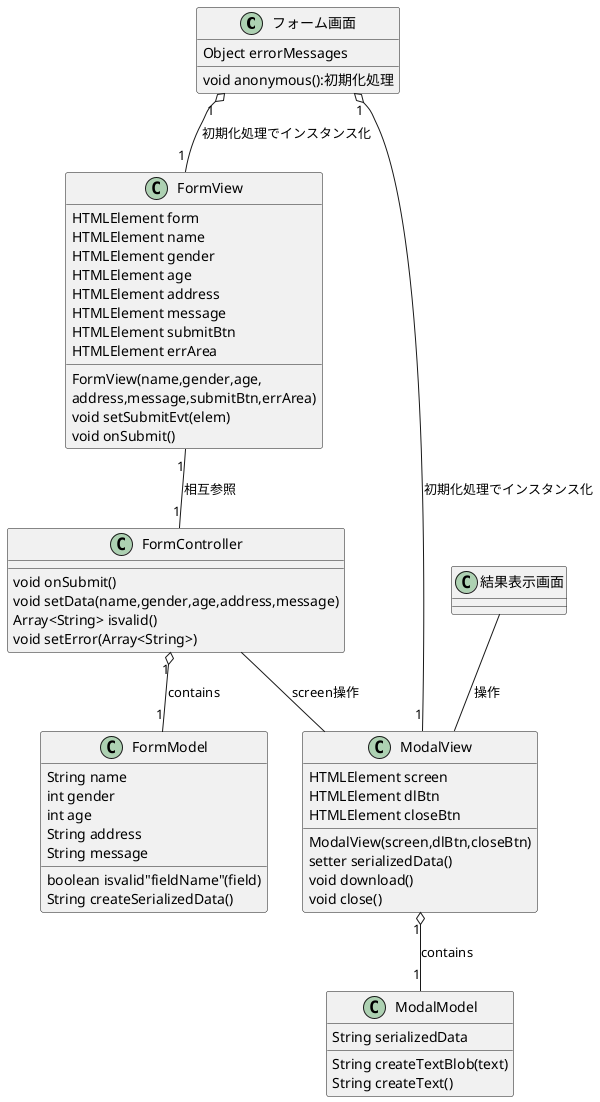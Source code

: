 
@startuml class diagram
class "フォーム画面" as fmSc{
    Object errorMessages
    void anonymous():初期化処理
}
class "FormView" as fv{
    HTMLElement form
    HTMLElement name
    HTMLElement gender
    HTMLElement age
    HTMLElement address
    HTMLElement message
    HTMLElement submitBtn
    HTMLElement errArea
    FormView(name,gender,age,\naddress,message,submitBtn,errArea)
    void setSubmitEvt(elem)
    void onSubmit()
}
class "FormController" as fc{
    void onSubmit()
    void setData(name,gender,age,address,message)
    Array<String> isvalid()
    void setError(Array<String>)
}
class "FormModel" as fm{
    String name
    int gender
    int age
    String address
    String message
    boolean isvalid"fieldName"(field)
    String createSerializedData()
}
class "結果表示画面" as rsltSc{
}
class "ModalView" as mv{
    HTMLElement screen
    HTMLElement dlBtn
    HTMLElement closeBtn
    ModalView(screen,dlBtn,closeBtn)
    setter serializedData()
    void download()
    void close()
}
class "ModalModel" as mm{
    String serializedData
    String createTextBlob(text)
    String createText()
}

fmSc "1" o-- "1" fv  : 初期化処理でインスタンス化
fv "1" -- "1" fc  : 相互参照
fc "1" o-- "1" fm  : contains

' fmSc  -  rsltSc : モーダル画面表示
rsltSc  -- mv   : 操作
fmSc "1" o-- "1" mv  : 初期化処理でインスタンス化
fc  -- mv   : screen操作
mv  "1" o-- "1" mm : contains





@enduml